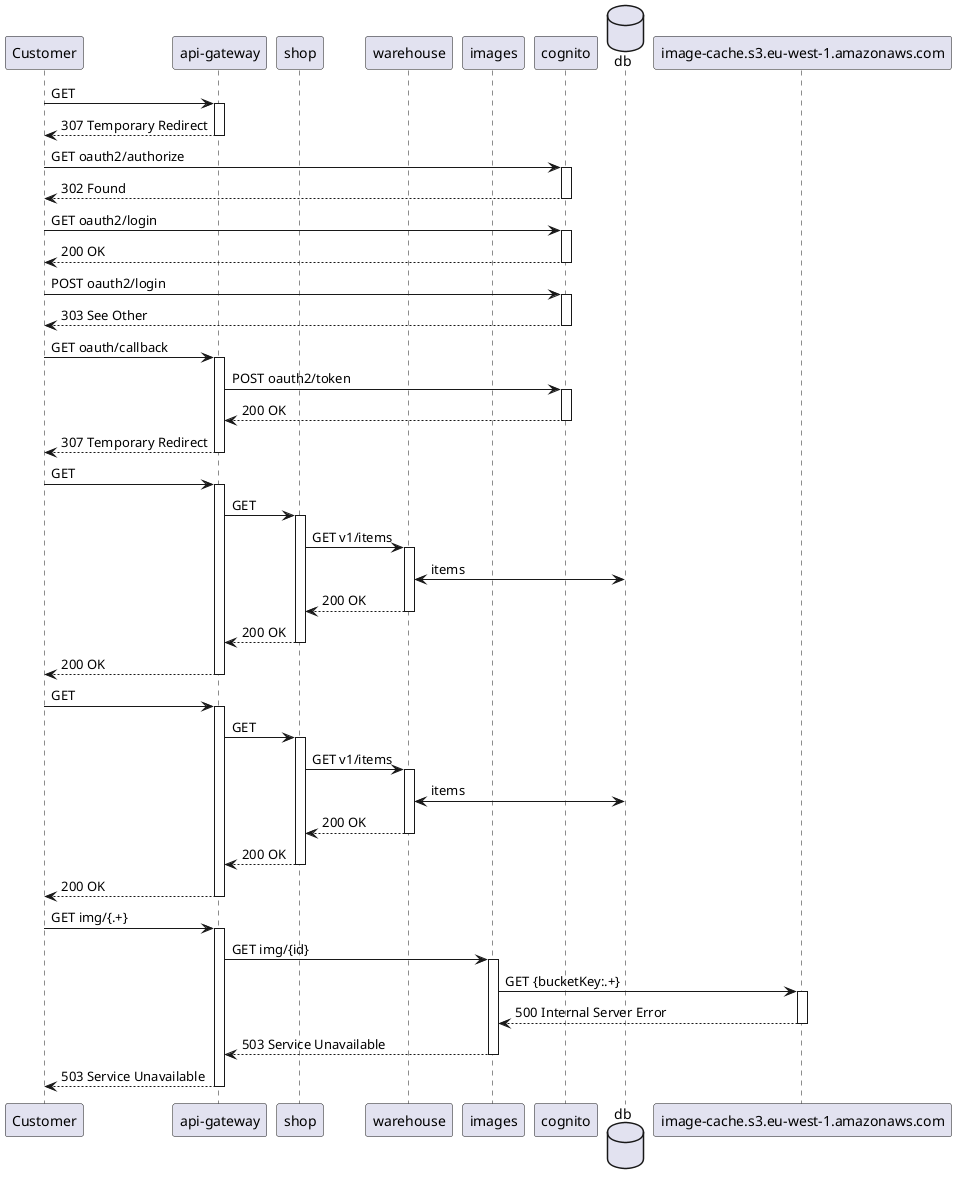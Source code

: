 @startuml
participant "Customer"
participant "api-gateway"
participant "shop"
participant "warehouse"
participant "images"
participant "cognito"
database "db"
participant "image-cache.s3.eu-west-1.amazonaws.com"
"Customer" -> "api-gateway": GET
activate "api-gateway"

"api-gateway" --> "Customer": 307 Temporary Redirect
deactivate "api-gateway"
"Customer" -> "cognito": GET oauth2/authorize
activate "cognito"

"cognito" --> "Customer": 302 Found
deactivate "cognito"
"Customer" -> "cognito": GET oauth2/login
activate "cognito"

"cognito" --> "Customer": 200 OK
deactivate "cognito"
"Customer" -> "cognito": POST oauth2/login
activate "cognito"

"cognito" --> "Customer": 303 See Other
deactivate "cognito"
"Customer" -> "api-gateway": GET oauth/callback
activate "api-gateway"
"api-gateway" -> "cognito": POST oauth2/token
activate "cognito"

"cognito" --> "api-gateway": 200 OK
deactivate "cognito"
"api-gateway" --> "Customer": 307 Temporary Redirect
deactivate "api-gateway"
"Customer" -> "api-gateway": GET
activate "api-gateway"
"api-gateway" -> "shop": GET 
activate "shop"
"shop" -> "warehouse": GET v1/items
activate "warehouse"
"warehouse" <-> "db": items
"warehouse" --> "shop": 200 OK
deactivate "warehouse"
"shop" --> "api-gateway": 200 OK
deactivate "shop"
"api-gateway" --> "Customer": 200 OK
deactivate "api-gateway"
"Customer" -> "api-gateway": GET
activate "api-gateway"
"api-gateway" -> "shop": GET 
activate "shop"
"shop" -> "warehouse": GET v1/items
activate "warehouse"
"warehouse" <-> "db": items
"warehouse" --> "shop": 200 OK
deactivate "warehouse"
"shop" --> "api-gateway": 200 OK
deactivate "shop"
"api-gateway" --> "Customer": 200 OK
deactivate "api-gateway"
"Customer" -> "api-gateway": GET img/{.+}
activate "api-gateway"
"api-gateway" -> "images": GET img/{id}
activate "images"
"images" -> "image-cache.s3.eu-west-1.amazonaws.com": GET {bucketKey:.+}
activate "image-cache.s3.eu-west-1.amazonaws.com"

"image-cache.s3.eu-west-1.amazonaws.com" --> "images": 500 Internal Server Error
deactivate "image-cache.s3.eu-west-1.amazonaws.com"
"images" --> "api-gateway": 503 Service Unavailable
deactivate "images"
"api-gateway" --> "Customer": 503 Service Unavailable
deactivate "api-gateway"
@enduml
